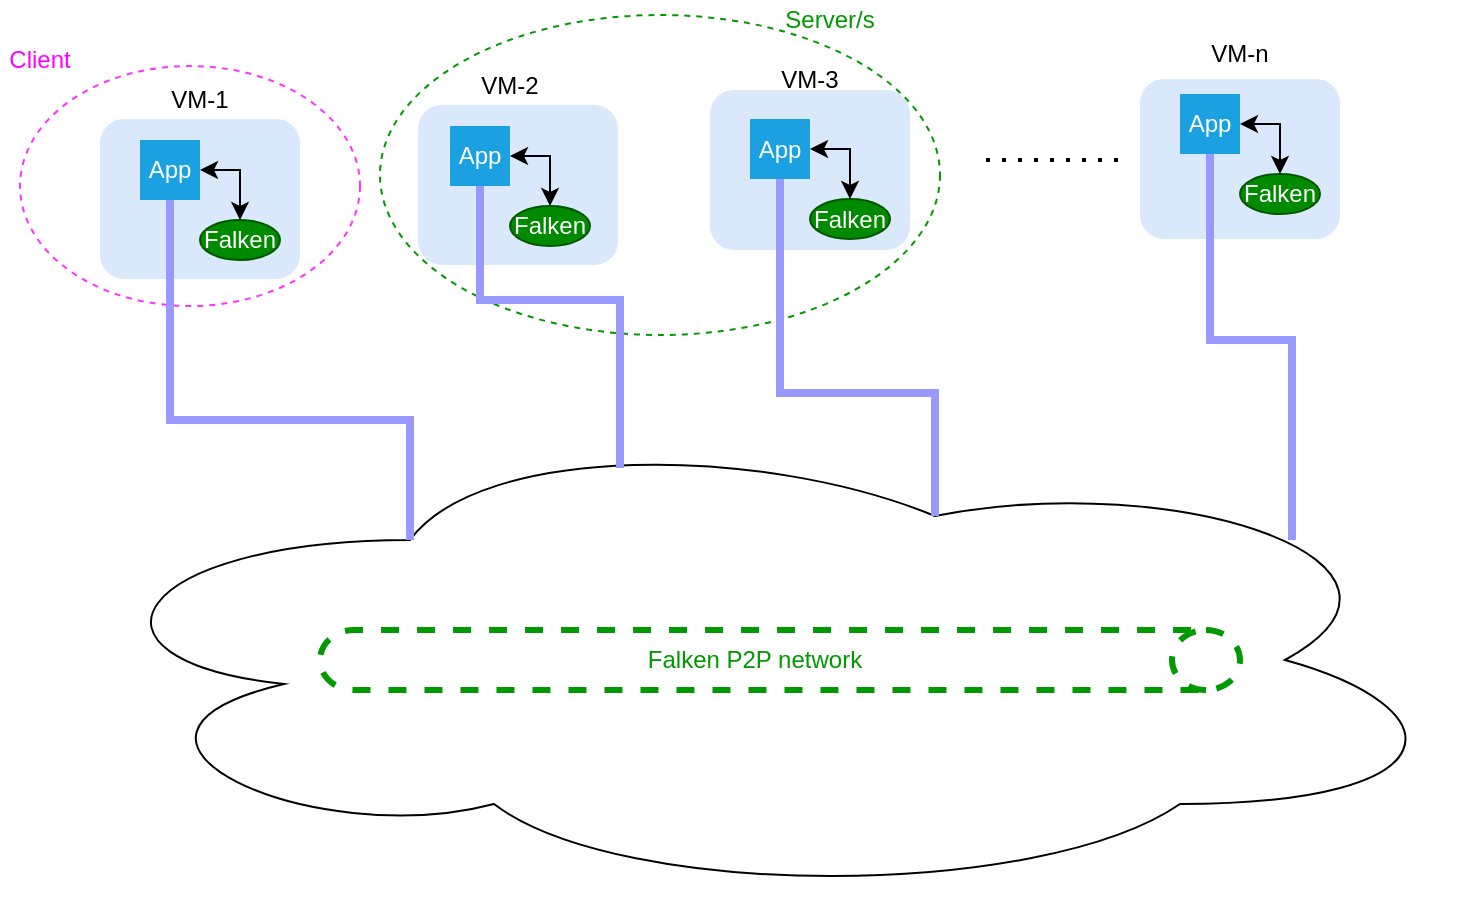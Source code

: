 <mxfile version="13.10.9" type="github">
  <diagram id="NEwld3anYWmQanBMHAa-" name="Page-1">
    <mxGraphModel dx="1360" dy="802" grid="1" gridSize="10" guides="1" tooltips="1" connect="1" arrows="1" fold="1" page="1" pageScale="1" pageWidth="850" pageHeight="1100" math="0" shadow="0">
      <root>
        <mxCell id="0" />
        <mxCell id="1" parent="0" />
        <mxCell id="vw8RD5YFw0DvRqKHAB3R-2" value="" style="rounded=1;whiteSpace=wrap;html=1;fillColor=#dae8fc;strokeColor=none;" vertex="1" parent="1">
          <mxGeometry x="80" y="159.5" width="100" height="80" as="geometry" />
        </mxCell>
        <mxCell id="vw8RD5YFw0DvRqKHAB3R-4" value="VM-1" style="text;html=1;strokeColor=none;fillColor=none;align=center;verticalAlign=middle;whiteSpace=wrap;rounded=0;" vertex="1" parent="1">
          <mxGeometry x="110" y="140" width="40" height="20" as="geometry" />
        </mxCell>
        <mxCell id="vw8RD5YFw0DvRqKHAB3R-8" value="App" style="whiteSpace=wrap;html=1;aspect=fixed;fillColor=#1ba1e2;fontColor=#ffffff;strokeColor=none;" vertex="1" parent="1">
          <mxGeometry x="100" y="170" width="30" height="30" as="geometry" />
        </mxCell>
        <mxCell id="vw8RD5YFw0DvRqKHAB3R-9" value="Falken" style="ellipse;whiteSpace=wrap;html=1;fillColor=#008a00;strokeColor=#005700;fontColor=#ffffff;" vertex="1" parent="1">
          <mxGeometry x="130" y="210" width="40" height="20" as="geometry" />
        </mxCell>
        <mxCell id="vw8RD5YFw0DvRqKHAB3R-11" value="" style="endArrow=classic;startArrow=classic;html=1;edgeStyle=orthogonalEdgeStyle;rounded=0;exitX=1;exitY=0.5;exitDx=0;exitDy=0;entryX=0.5;entryY=0;entryDx=0;entryDy=0;" edge="1" parent="1" source="vw8RD5YFw0DvRqKHAB3R-8" target="vw8RD5YFw0DvRqKHAB3R-9">
          <mxGeometry width="50" height="50" relative="1" as="geometry">
            <mxPoint x="300" y="220" as="sourcePoint" />
            <mxPoint x="450" y="390" as="targetPoint" />
          </mxGeometry>
        </mxCell>
        <mxCell id="vw8RD5YFw0DvRqKHAB3R-14" value="" style="ellipse;shape=cloud;whiteSpace=wrap;html=1;" vertex="1" parent="1">
          <mxGeometry x="60" y="310" width="700" height="240" as="geometry" />
        </mxCell>
        <mxCell id="vw8RD5YFw0DvRqKHAB3R-16" value="" style="rounded=1;whiteSpace=wrap;html=1;fillColor=#dae8fc;strokeColor=none;" vertex="1" parent="1">
          <mxGeometry x="239" y="152.5" width="100" height="80" as="geometry" />
        </mxCell>
        <mxCell id="vw8RD5YFw0DvRqKHAB3R-17" value="VM-2" style="text;html=1;strokeColor=none;fillColor=none;align=center;verticalAlign=middle;whiteSpace=wrap;rounded=0;" vertex="1" parent="1">
          <mxGeometry x="265" y="133" width="40" height="20" as="geometry" />
        </mxCell>
        <mxCell id="vw8RD5YFw0DvRqKHAB3R-18" value="App" style="whiteSpace=wrap;html=1;aspect=fixed;fillColor=#1ba1e2;fontColor=#ffffff;strokeColor=none;" vertex="1" parent="1">
          <mxGeometry x="255" y="163" width="30" height="30" as="geometry" />
        </mxCell>
        <mxCell id="vw8RD5YFw0DvRqKHAB3R-19" value="Falken" style="ellipse;whiteSpace=wrap;html=1;fillColor=#008a00;strokeColor=#005700;fontColor=#ffffff;" vertex="1" parent="1">
          <mxGeometry x="285" y="203" width="40" height="20" as="geometry" />
        </mxCell>
        <mxCell id="vw8RD5YFw0DvRqKHAB3R-20" value="" style="endArrow=classic;startArrow=classic;html=1;edgeStyle=orthogonalEdgeStyle;rounded=0;exitX=1;exitY=0.5;exitDx=0;exitDy=0;entryX=0.5;entryY=0;entryDx=0;entryDy=0;" edge="1" parent="1" source="vw8RD5YFw0DvRqKHAB3R-18" target="vw8RD5YFw0DvRqKHAB3R-19">
          <mxGeometry width="50" height="50" relative="1" as="geometry">
            <mxPoint x="455" y="213" as="sourcePoint" />
            <mxPoint x="605" y="383" as="targetPoint" />
          </mxGeometry>
        </mxCell>
        <mxCell id="vw8RD5YFw0DvRqKHAB3R-21" value="" style="rounded=1;whiteSpace=wrap;html=1;fillColor=#dae8fc;strokeColor=none;" vertex="1" parent="1">
          <mxGeometry x="385" y="145" width="100" height="80" as="geometry" />
        </mxCell>
        <mxCell id="vw8RD5YFw0DvRqKHAB3R-22" value="VM-3" style="text;html=1;strokeColor=none;fillColor=none;align=center;verticalAlign=middle;whiteSpace=wrap;rounded=0;" vertex="1" parent="1">
          <mxGeometry x="415" y="129.5" width="40" height="20" as="geometry" />
        </mxCell>
        <mxCell id="vw8RD5YFw0DvRqKHAB3R-23" value="App" style="whiteSpace=wrap;html=1;aspect=fixed;fillColor=#1ba1e2;fontColor=#ffffff;strokeColor=none;" vertex="1" parent="1">
          <mxGeometry x="405" y="159.5" width="30" height="30" as="geometry" />
        </mxCell>
        <mxCell id="vw8RD5YFw0DvRqKHAB3R-24" value="Falken" style="ellipse;whiteSpace=wrap;html=1;fillColor=#008a00;strokeColor=#005700;fontColor=#ffffff;" vertex="1" parent="1">
          <mxGeometry x="435" y="199.5" width="40" height="20" as="geometry" />
        </mxCell>
        <mxCell id="vw8RD5YFw0DvRqKHAB3R-25" value="" style="endArrow=classic;startArrow=classic;html=1;edgeStyle=orthogonalEdgeStyle;rounded=0;exitX=1;exitY=0.5;exitDx=0;exitDy=0;entryX=0.5;entryY=0;entryDx=0;entryDy=0;" edge="1" source="vw8RD5YFw0DvRqKHAB3R-23" target="vw8RD5YFw0DvRqKHAB3R-24" parent="1">
          <mxGeometry width="50" height="50" relative="1" as="geometry">
            <mxPoint x="605" y="209.5" as="sourcePoint" />
            <mxPoint x="755" y="379.5" as="targetPoint" />
          </mxGeometry>
        </mxCell>
        <mxCell id="vw8RD5YFw0DvRqKHAB3R-26" value="" style="endArrow=none;dashed=1;html=1;dashPattern=1 3;strokeWidth=2;" edge="1" parent="1">
          <mxGeometry width="50" height="50" relative="1" as="geometry">
            <mxPoint x="523" y="180" as="sourcePoint" />
            <mxPoint x="593" y="180" as="targetPoint" />
          </mxGeometry>
        </mxCell>
        <mxCell id="vw8RD5YFw0DvRqKHAB3R-27" value="" style="rounded=1;whiteSpace=wrap;html=1;fillColor=#dae8fc;strokeColor=none;" vertex="1" parent="1">
          <mxGeometry x="600" y="139.5" width="100" height="80" as="geometry" />
        </mxCell>
        <mxCell id="vw8RD5YFw0DvRqKHAB3R-28" value="VM-n" style="text;html=1;strokeColor=none;fillColor=none;align=center;verticalAlign=middle;whiteSpace=wrap;rounded=0;" vertex="1" parent="1">
          <mxGeometry x="630" y="117" width="40" height="20" as="geometry" />
        </mxCell>
        <mxCell id="vw8RD5YFw0DvRqKHAB3R-29" value="App" style="whiteSpace=wrap;html=1;aspect=fixed;fillColor=#1ba1e2;fontColor=#ffffff;strokeColor=none;" vertex="1" parent="1">
          <mxGeometry x="620" y="147" width="30" height="30" as="geometry" />
        </mxCell>
        <mxCell id="vw8RD5YFw0DvRqKHAB3R-30" value="Falken" style="ellipse;whiteSpace=wrap;html=1;fillColor=#008a00;strokeColor=#005700;fontColor=#ffffff;" vertex="1" parent="1">
          <mxGeometry x="650" y="187" width="40" height="20" as="geometry" />
        </mxCell>
        <mxCell id="vw8RD5YFw0DvRqKHAB3R-31" value="" style="endArrow=classic;startArrow=classic;html=1;edgeStyle=orthogonalEdgeStyle;rounded=0;exitX=1;exitY=0.5;exitDx=0;exitDy=0;entryX=0.5;entryY=0;entryDx=0;entryDy=0;" edge="1" source="vw8RD5YFw0DvRqKHAB3R-29" target="vw8RD5YFw0DvRqKHAB3R-30" parent="1">
          <mxGeometry width="50" height="50" relative="1" as="geometry">
            <mxPoint x="820" y="197" as="sourcePoint" />
            <mxPoint x="970" y="367" as="targetPoint" />
          </mxGeometry>
        </mxCell>
        <mxCell id="vw8RD5YFw0DvRqKHAB3R-36" value="" style="ellipse;whiteSpace=wrap;html=1;fillColor=none;dashed=1;strokeColor=#FF33FF;" vertex="1" parent="1">
          <mxGeometry x="40" y="133" width="170" height="120" as="geometry" />
        </mxCell>
        <mxCell id="vw8RD5YFw0DvRqKHAB3R-37" value="&lt;font color=&quot;#ff00ff&quot;&gt;Client&lt;/font&gt;" style="text;html=1;strokeColor=none;fillColor=none;align=center;verticalAlign=middle;whiteSpace=wrap;rounded=0;dashed=1;" vertex="1" parent="1">
          <mxGeometry x="30" y="120" width="40" height="20" as="geometry" />
        </mxCell>
        <mxCell id="vw8RD5YFw0DvRqKHAB3R-38" value="" style="ellipse;whiteSpace=wrap;html=1;dashed=1;fillColor=none;strokeColor=#009900;" vertex="1" parent="1">
          <mxGeometry x="220" y="107.5" width="280" height="160" as="geometry" />
        </mxCell>
        <mxCell id="vw8RD5YFw0DvRqKHAB3R-39" value="&lt;font color=&quot;#009900&quot;&gt;Server/s&lt;/font&gt;" style="text;html=1;strokeColor=none;fillColor=none;align=center;verticalAlign=middle;whiteSpace=wrap;rounded=0;dashed=1;" vertex="1" parent="1">
          <mxGeometry x="425" y="100" width="40" height="20" as="geometry" />
        </mxCell>
        <mxCell id="vw8RD5YFw0DvRqKHAB3R-41" value="&lt;font color=&quot;#009900&quot;&gt;Falken P2P network&lt;/font&gt;" style="shape=cylinder3;whiteSpace=wrap;html=1;boundedLbl=1;backgroundOutline=1;size=17;dashed=1;fillColor=none;direction=south;strokeWidth=3;strokeColor=#009900;" vertex="1" parent="1">
          <mxGeometry x="190" y="415" width="460" height="30" as="geometry" />
        </mxCell>
        <mxCell id="vw8RD5YFw0DvRqKHAB3R-44" value="" style="edgeStyle=elbowEdgeStyle;rounded=0;orthogonalLoop=1;jettySize=auto;html=1;strokeColor=#9999FF;strokeWidth=4;entryX=0.25;entryY=0.25;entryDx=0;entryDy=0;entryPerimeter=0;exitX=0.5;exitY=1;exitDx=0;exitDy=0;endArrow=none;endFill=0;elbow=vertical;" edge="1" parent="1" source="vw8RD5YFw0DvRqKHAB3R-8" target="vw8RD5YFw0DvRqKHAB3R-14">
          <mxGeometry relative="1" as="geometry">
            <Array as="points">
              <mxPoint x="150" y="310" />
            </Array>
          </mxGeometry>
        </mxCell>
        <mxCell id="vw8RD5YFw0DvRqKHAB3R-48" value="" style="endArrow=none;html=1;strokeColor=#9999FF;strokeWidth=4;entryX=0.5;entryY=1;entryDx=0;entryDy=0;exitX=0.4;exitY=0.1;exitDx=0;exitDy=0;exitPerimeter=0;edgeStyle=elbowEdgeStyle;rounded=0;elbow=vertical;" edge="1" parent="1" source="vw8RD5YFw0DvRqKHAB3R-14" target="vw8RD5YFw0DvRqKHAB3R-18">
          <mxGeometry width="50" height="50" relative="1" as="geometry">
            <mxPoint x="400" y="340" as="sourcePoint" />
            <mxPoint x="450" y="290" as="targetPoint" />
            <Array as="points">
              <mxPoint x="300" y="250" />
            </Array>
          </mxGeometry>
        </mxCell>
        <mxCell id="vw8RD5YFw0DvRqKHAB3R-49" value="" style="endArrow=none;html=1;strokeColor=#9999FF;strokeWidth=4;entryX=0.5;entryY=1;entryDx=0;entryDy=0;exitX=0.625;exitY=0.2;exitDx=0;exitDy=0;exitPerimeter=0;edgeStyle=elbowEdgeStyle;rounded=0;elbow=vertical;" edge="1" parent="1" source="vw8RD5YFw0DvRqKHAB3R-14" target="vw8RD5YFw0DvRqKHAB3R-23">
          <mxGeometry width="50" height="50" relative="1" as="geometry">
            <mxPoint x="680" y="380.5" as="sourcePoint" />
            <mxPoint x="610" y="239.5" as="targetPoint" />
            <Array as="points">
              <mxPoint x="640" y="296.5" />
            </Array>
          </mxGeometry>
        </mxCell>
        <mxCell id="vw8RD5YFw0DvRqKHAB3R-50" value="" style="endArrow=none;html=1;strokeColor=#9999FF;strokeWidth=4;entryX=0.5;entryY=1;entryDx=0;entryDy=0;exitX=0.88;exitY=0.25;exitDx=0;exitDy=0;exitPerimeter=0;edgeStyle=elbowEdgeStyle;rounded=0;elbow=vertical;" edge="1" parent="1" source="vw8RD5YFw0DvRqKHAB3R-14" target="vw8RD5YFw0DvRqKHAB3R-29">
          <mxGeometry width="50" height="50" relative="1" as="geometry">
            <mxPoint x="360" y="354" as="sourcePoint" />
            <mxPoint x="290" y="213" as="targetPoint" />
            <Array as="points">
              <mxPoint x="320" y="270" />
            </Array>
          </mxGeometry>
        </mxCell>
      </root>
    </mxGraphModel>
  </diagram>
</mxfile>
